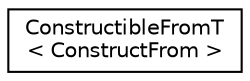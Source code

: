 digraph "Graphical Class Hierarchy"
{
  edge [fontname="Helvetica",fontsize="10",labelfontname="Helvetica",labelfontsize="10"];
  node [fontname="Helvetica",fontsize="10",shape=record];
  rankdir="LR";
  Node0 [label="ConstructibleFromT\l\< ConstructFrom \>",height=0.2,width=0.4,color="black", fillcolor="white", style="filled",URL="$struct_constructible_from_t.html"];
}
